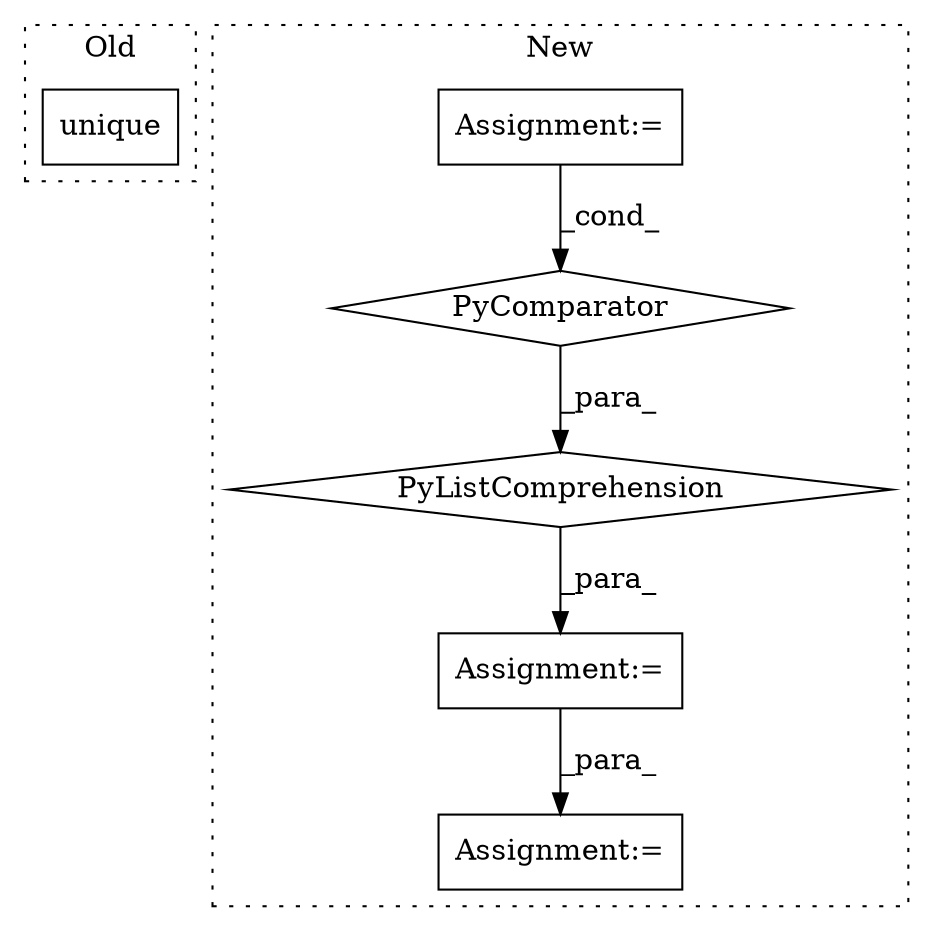 digraph G {
subgraph cluster0 {
1 [label="unique" a="32" s="9838,9846" l="7,1" shape="box"];
label = "Old";
style="dotted";
}
subgraph cluster1 {
2 [label="PyListComprehension" a="109" s="10329" l="108" shape="diamond"];
3 [label="Assignment:=" a="7" s="10305" l="1" shape="box"];
4 [label="PyComparator" a="113" s="10069" l="24" shape="diamond"];
5 [label="Assignment:=" a="7" s="10069" l="24" shape="box"];
6 [label="Assignment:=" a="7" s="10440" l="1" shape="box"];
label = "New";
style="dotted";
}
2 -> 3 [label="_para_"];
3 -> 6 [label="_para_"];
4 -> 2 [label="_para_"];
5 -> 4 [label="_cond_"];
}